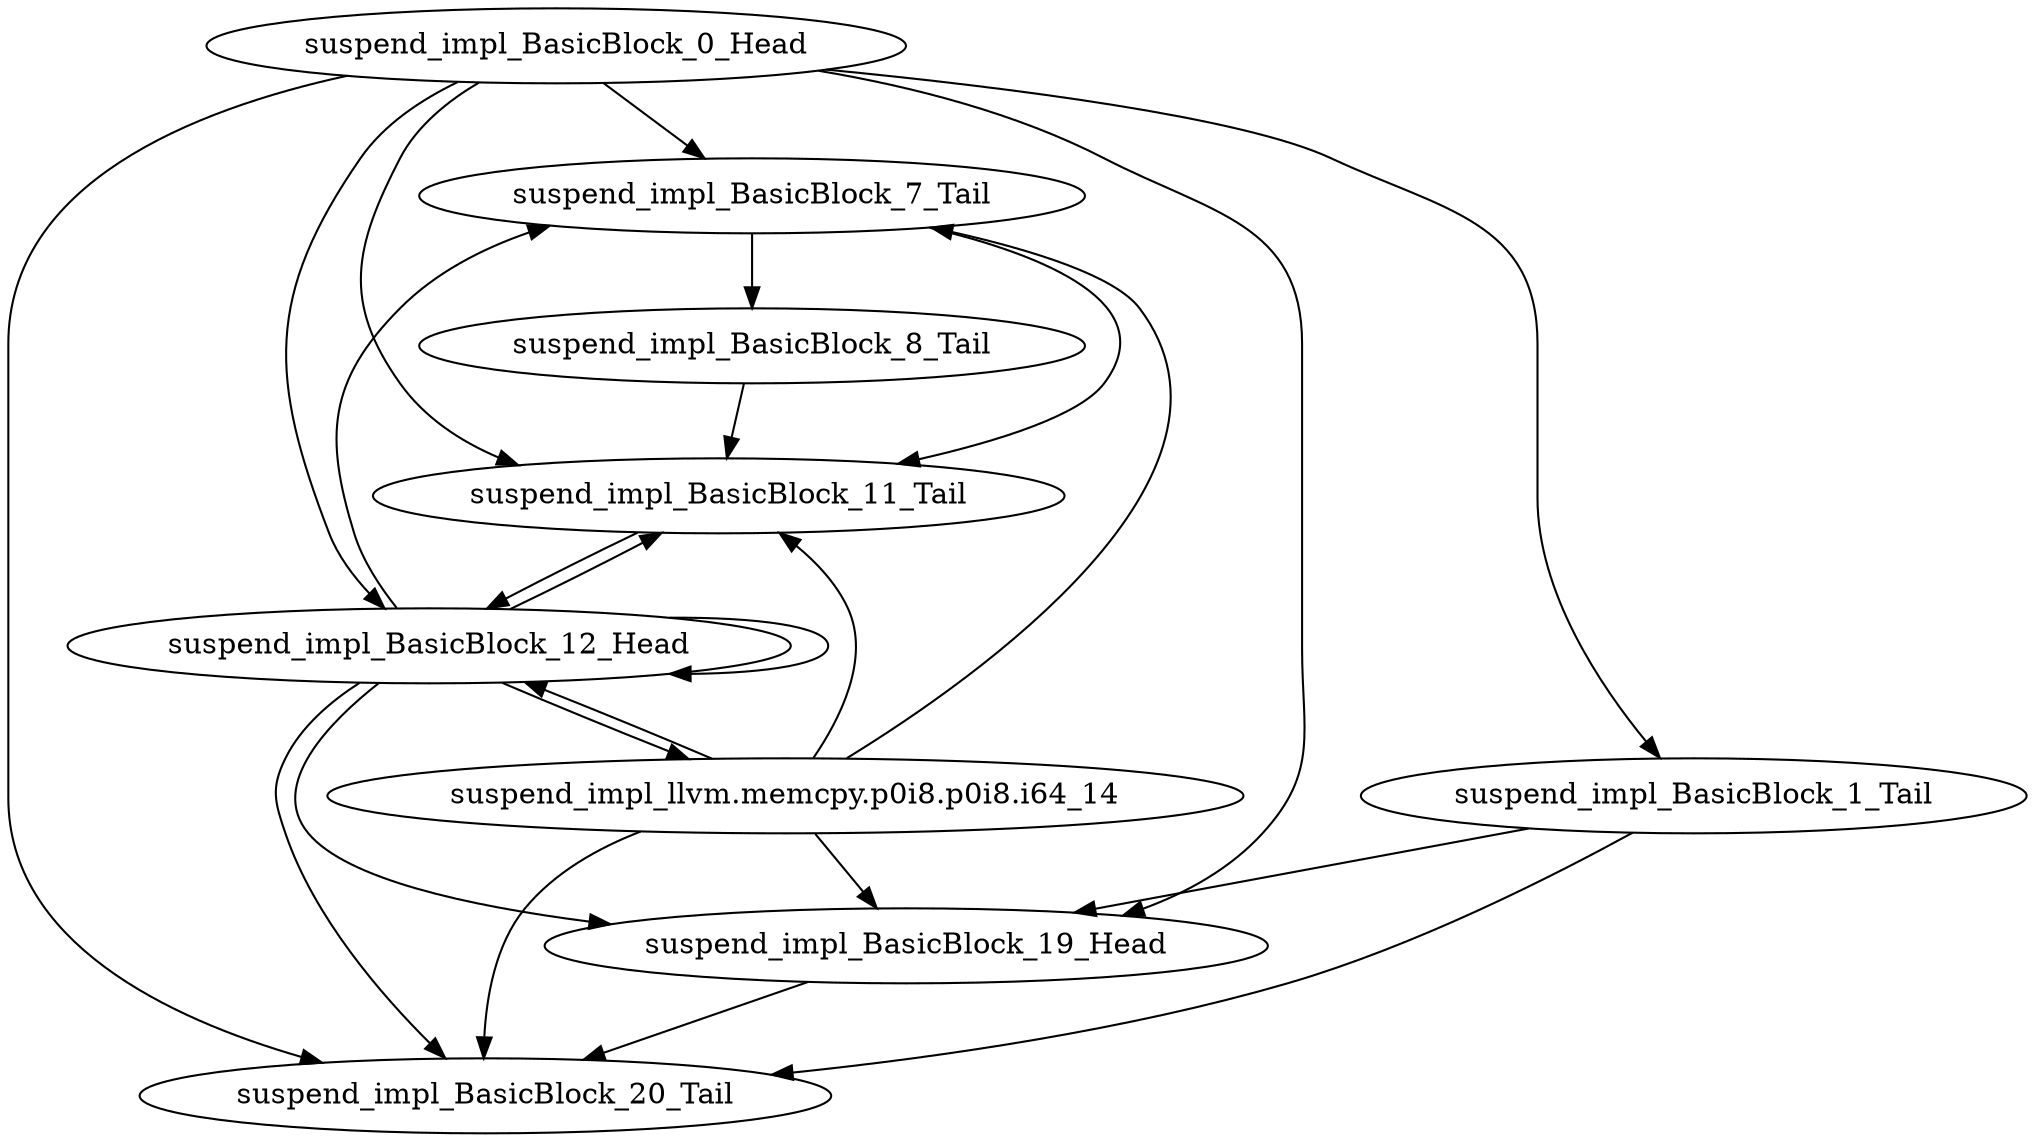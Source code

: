 digraph G {
    "suspend_impl_BasicBlock_0_Head" -> "suspend_impl_BasicBlock_20_Tail"
    "suspend_impl_BasicBlock_0_Head" -> "suspend_impl_BasicBlock_7_Tail"
    "suspend_impl_BasicBlock_0_Head" -> "suspend_impl_BasicBlock_11_Tail"
    "suspend_impl_BasicBlock_0_Head" -> "suspend_impl_BasicBlock_12_Head"
    "suspend_impl_BasicBlock_0_Head" -> "suspend_impl_BasicBlock_1_Tail"
    "suspend_impl_BasicBlock_0_Head" -> "suspend_impl_BasicBlock_19_Head"
    "suspend_impl_BasicBlock_7_Tail" -> "suspend_impl_BasicBlock_8_Tail"
    "suspend_impl_BasicBlock_7_Tail" -> "suspend_impl_BasicBlock_11_Tail"
    "suspend_impl_BasicBlock_8_Tail" -> "suspend_impl_BasicBlock_11_Tail"
    "suspend_impl_BasicBlock_11_Tail" -> "suspend_impl_BasicBlock_12_Head"
    "suspend_impl_BasicBlock_12_Head" -> "suspend_impl_BasicBlock_20_Tail"
    "suspend_impl_BasicBlock_12_Head" -> "suspend_impl_BasicBlock_7_Tail"
    "suspend_impl_BasicBlock_12_Head" -> "suspend_impl_BasicBlock_11_Tail"
    "suspend_impl_BasicBlock_12_Head" -> "suspend_impl_BasicBlock_12_Head"
    "suspend_impl_BasicBlock_12_Head" -> "suspend_impl_llvm.memcpy.p0i8.p0i8.i64_14"
    "suspend_impl_BasicBlock_12_Head" -> "suspend_impl_BasicBlock_19_Head"
    "suspend_impl_BasicBlock_1_Tail" -> "suspend_impl_BasicBlock_20_Tail"
    "suspend_impl_BasicBlock_1_Tail" -> "suspend_impl_BasicBlock_19_Head"
    "suspend_impl_llvm.memcpy.p0i8.p0i8.i64_14" -> "suspend_impl_BasicBlock_20_Tail"
    "suspend_impl_llvm.memcpy.p0i8.p0i8.i64_14" -> "suspend_impl_BasicBlock_7_Tail"
    "suspend_impl_llvm.memcpy.p0i8.p0i8.i64_14" -> "suspend_impl_BasicBlock_11_Tail"
    "suspend_impl_llvm.memcpy.p0i8.p0i8.i64_14" -> "suspend_impl_BasicBlock_12_Head"
    "suspend_impl_llvm.memcpy.p0i8.p0i8.i64_14" -> "suspend_impl_BasicBlock_19_Head"
    "suspend_impl_BasicBlock_19_Head" -> "suspend_impl_BasicBlock_20_Tail"
}
